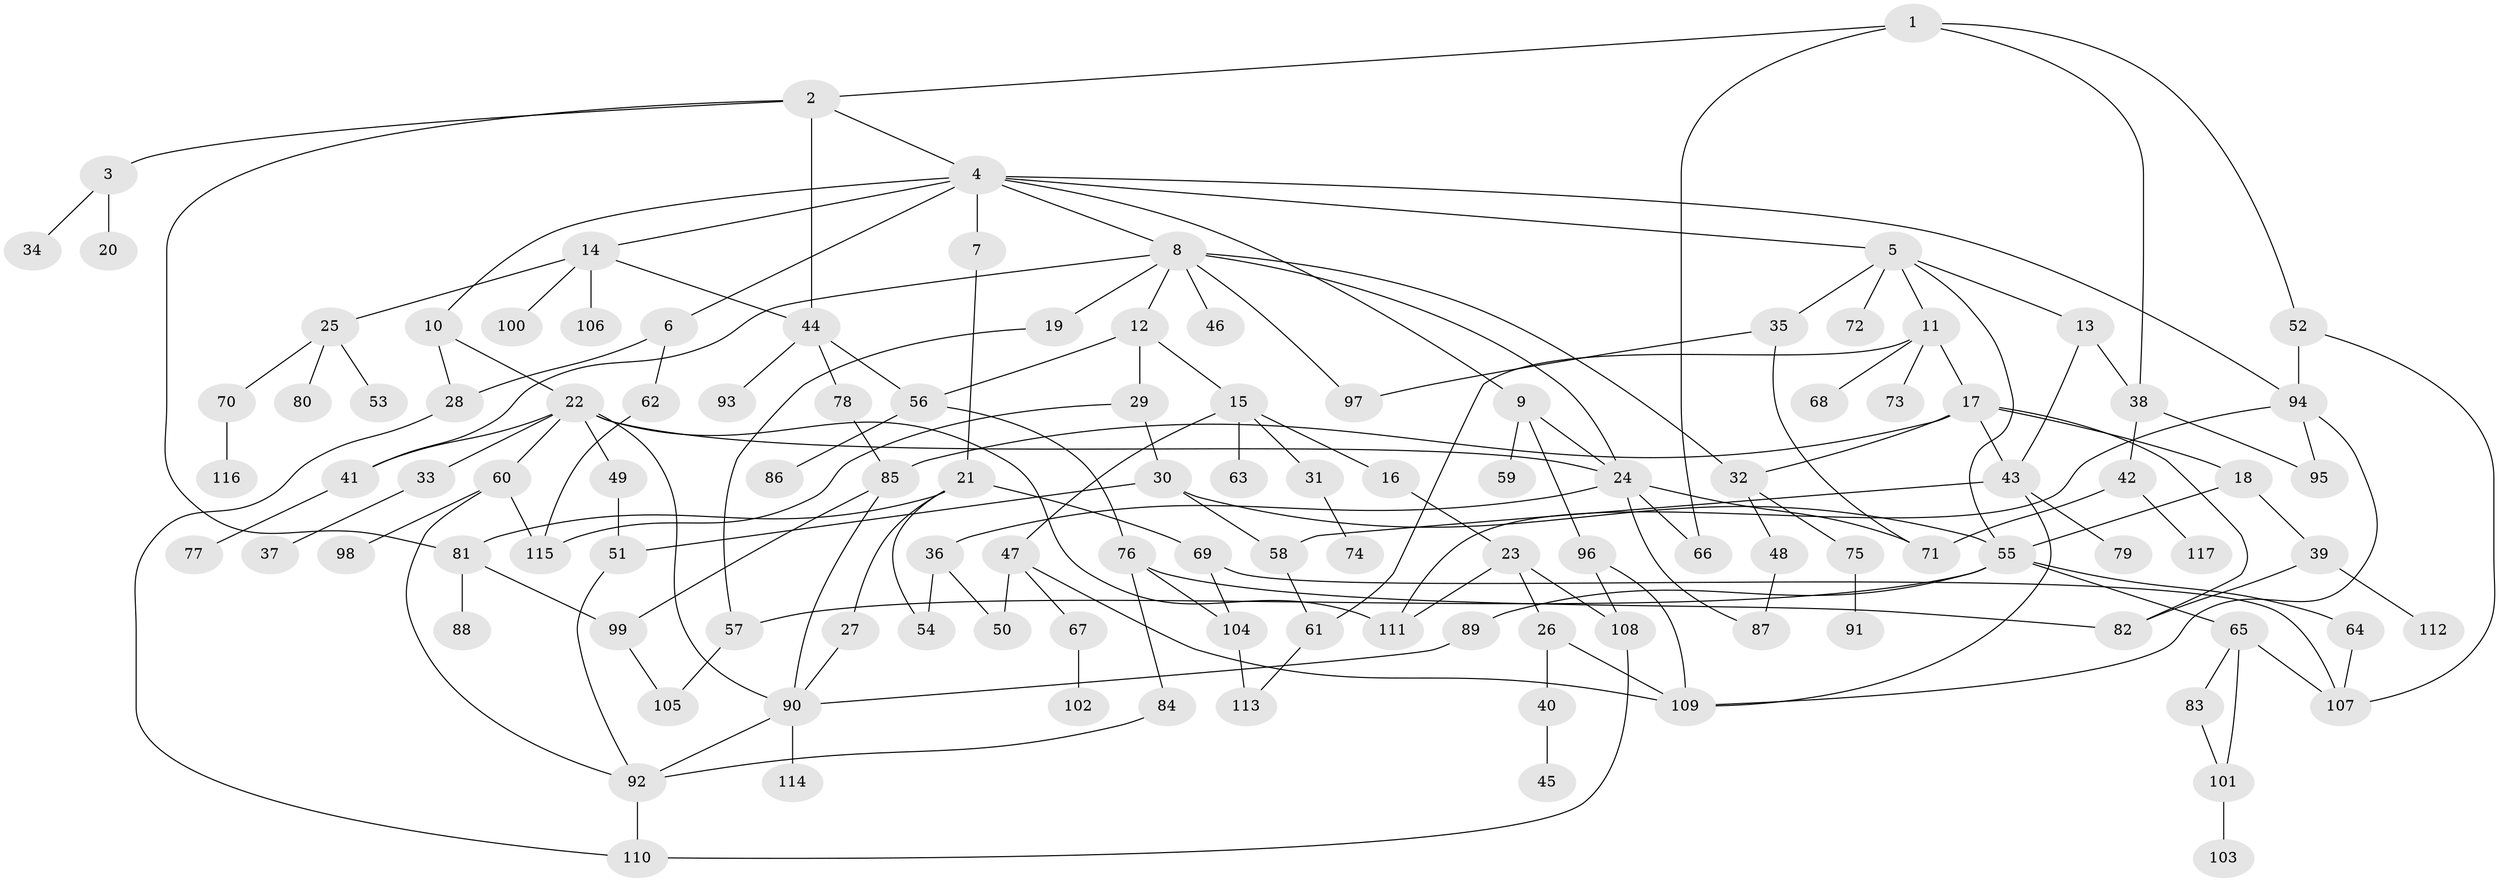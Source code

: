 // Generated by graph-tools (version 1.1) at 2025/34/03/09/25 02:34:20]
// undirected, 117 vertices, 169 edges
graph export_dot {
graph [start="1"]
  node [color=gray90,style=filled];
  1;
  2;
  3;
  4;
  5;
  6;
  7;
  8;
  9;
  10;
  11;
  12;
  13;
  14;
  15;
  16;
  17;
  18;
  19;
  20;
  21;
  22;
  23;
  24;
  25;
  26;
  27;
  28;
  29;
  30;
  31;
  32;
  33;
  34;
  35;
  36;
  37;
  38;
  39;
  40;
  41;
  42;
  43;
  44;
  45;
  46;
  47;
  48;
  49;
  50;
  51;
  52;
  53;
  54;
  55;
  56;
  57;
  58;
  59;
  60;
  61;
  62;
  63;
  64;
  65;
  66;
  67;
  68;
  69;
  70;
  71;
  72;
  73;
  74;
  75;
  76;
  77;
  78;
  79;
  80;
  81;
  82;
  83;
  84;
  85;
  86;
  87;
  88;
  89;
  90;
  91;
  92;
  93;
  94;
  95;
  96;
  97;
  98;
  99;
  100;
  101;
  102;
  103;
  104;
  105;
  106;
  107;
  108;
  109;
  110;
  111;
  112;
  113;
  114;
  115;
  116;
  117;
  1 -- 2;
  1 -- 52;
  1 -- 38;
  1 -- 66;
  2 -- 3;
  2 -- 4;
  2 -- 81;
  2 -- 44;
  3 -- 20;
  3 -- 34;
  4 -- 5;
  4 -- 6;
  4 -- 7;
  4 -- 8;
  4 -- 9;
  4 -- 10;
  4 -- 14;
  4 -- 94;
  5 -- 11;
  5 -- 13;
  5 -- 35;
  5 -- 55;
  5 -- 72;
  6 -- 62;
  6 -- 28;
  7 -- 21;
  8 -- 12;
  8 -- 19;
  8 -- 46;
  8 -- 41;
  8 -- 24;
  8 -- 97;
  8 -- 32;
  9 -- 24;
  9 -- 59;
  9 -- 96;
  10 -- 22;
  10 -- 28;
  11 -- 17;
  11 -- 61;
  11 -- 68;
  11 -- 73;
  12 -- 15;
  12 -- 29;
  12 -- 56;
  13 -- 38;
  13 -- 43;
  14 -- 25;
  14 -- 44;
  14 -- 100;
  14 -- 106;
  15 -- 16;
  15 -- 31;
  15 -- 47;
  15 -- 63;
  16 -- 23;
  17 -- 18;
  17 -- 32;
  17 -- 85;
  17 -- 82;
  17 -- 43;
  18 -- 39;
  18 -- 55;
  19 -- 57;
  21 -- 27;
  21 -- 69;
  21 -- 81;
  21 -- 54;
  22 -- 33;
  22 -- 41;
  22 -- 49;
  22 -- 60;
  22 -- 111;
  22 -- 24;
  22 -- 90;
  23 -- 26;
  23 -- 111;
  23 -- 108;
  24 -- 36;
  24 -- 66;
  24 -- 87;
  24 -- 71;
  25 -- 53;
  25 -- 70;
  25 -- 80;
  26 -- 40;
  26 -- 109;
  27 -- 90;
  28 -- 110;
  29 -- 30;
  29 -- 115;
  30 -- 51;
  30 -- 58;
  30 -- 55;
  31 -- 74;
  32 -- 48;
  32 -- 75;
  33 -- 37;
  35 -- 71;
  35 -- 97;
  36 -- 54;
  36 -- 50;
  38 -- 42;
  38 -- 95;
  39 -- 82;
  39 -- 112;
  40 -- 45;
  41 -- 77;
  42 -- 117;
  42 -- 71;
  43 -- 58;
  43 -- 79;
  43 -- 109;
  44 -- 56;
  44 -- 78;
  44 -- 93;
  47 -- 50;
  47 -- 67;
  47 -- 109;
  48 -- 87;
  49 -- 51;
  51 -- 92;
  52 -- 94;
  52 -- 107;
  55 -- 64;
  55 -- 65;
  55 -- 89;
  55 -- 57;
  56 -- 76;
  56 -- 86;
  57 -- 105;
  58 -- 61;
  60 -- 92;
  60 -- 98;
  60 -- 115;
  61 -- 113;
  62 -- 115;
  64 -- 107;
  65 -- 83;
  65 -- 101;
  65 -- 107;
  67 -- 102;
  69 -- 107;
  69 -- 104;
  70 -- 116;
  75 -- 91;
  76 -- 84;
  76 -- 104;
  76 -- 82;
  78 -- 85;
  81 -- 88;
  81 -- 99;
  83 -- 101;
  84 -- 92;
  85 -- 90;
  85 -- 99;
  89 -- 90;
  90 -- 114;
  90 -- 92;
  92 -- 110;
  94 -- 95;
  94 -- 109;
  94 -- 111;
  96 -- 108;
  96 -- 109;
  99 -- 105;
  101 -- 103;
  104 -- 113;
  108 -- 110;
}
